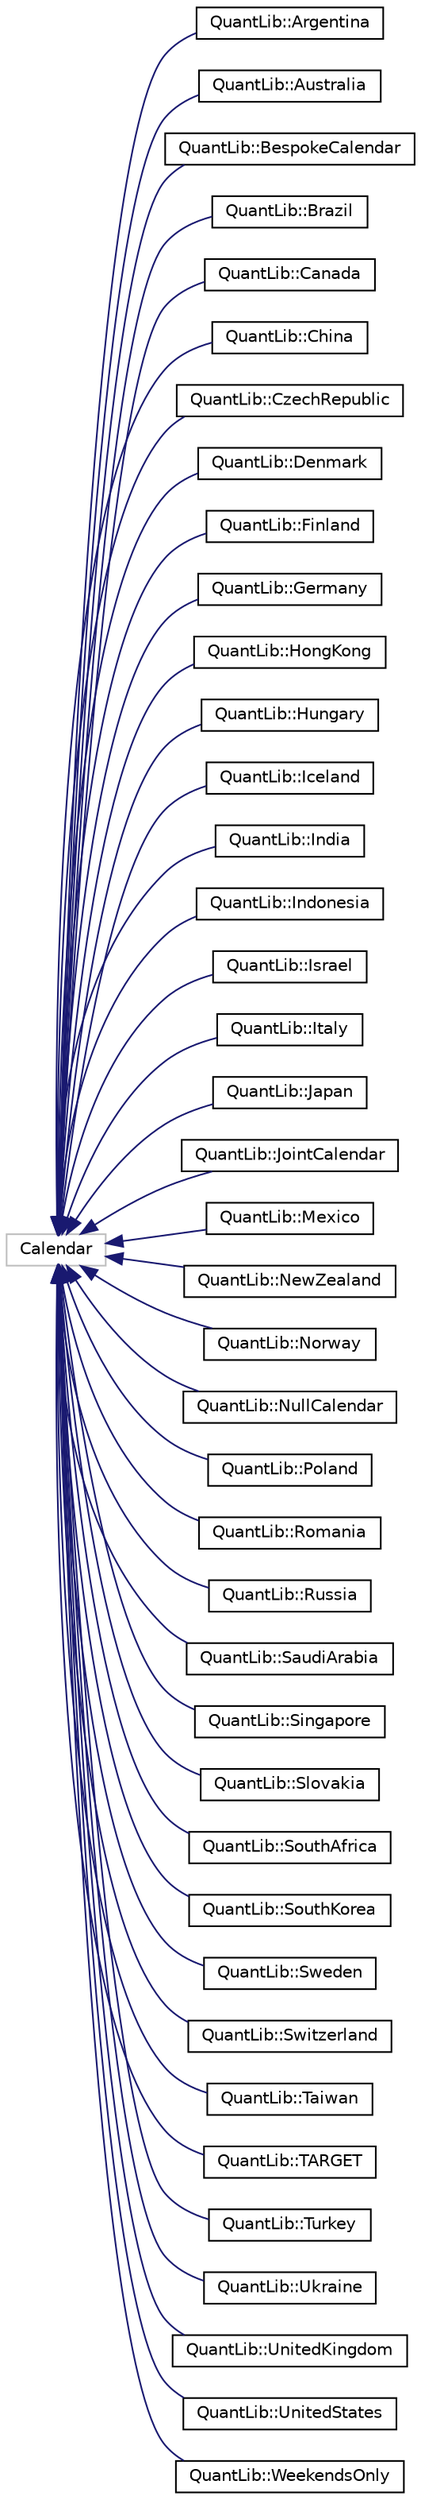 digraph "Graphical Class Hierarchy"
{
  edge [fontname="Helvetica",fontsize="10",labelfontname="Helvetica",labelfontsize="10"];
  node [fontname="Helvetica",fontsize="10",shape=record];
  rankdir="LR";
  Node1 [label="Calendar",height=0.2,width=0.4,color="grey75", fillcolor="white", style="filled"];
  Node1 -> Node2 [dir="back",color="midnightblue",fontsize="10",style="solid",fontname="Helvetica"];
  Node2 [label="QuantLib::Argentina",height=0.2,width=0.4,color="black", fillcolor="white", style="filled",URL="$class_quant_lib_1_1_argentina.html",tooltip="Argentinian calendars. "];
  Node1 -> Node3 [dir="back",color="midnightblue",fontsize="10",style="solid",fontname="Helvetica"];
  Node3 [label="QuantLib::Australia",height=0.2,width=0.4,color="black", fillcolor="white", style="filled",URL="$class_quant_lib_1_1_australia.html",tooltip="Australian calendar. "];
  Node1 -> Node4 [dir="back",color="midnightblue",fontsize="10",style="solid",fontname="Helvetica"];
  Node4 [label="QuantLib::BespokeCalendar",height=0.2,width=0.4,color="black", fillcolor="white", style="filled",URL="$class_quant_lib_1_1_bespoke_calendar.html",tooltip="Bespoke calendar. "];
  Node1 -> Node5 [dir="back",color="midnightblue",fontsize="10",style="solid",fontname="Helvetica"];
  Node5 [label="QuantLib::Brazil",height=0.2,width=0.4,color="black", fillcolor="white", style="filled",URL="$class_quant_lib_1_1_brazil.html",tooltip="Brazilian calendar. "];
  Node1 -> Node6 [dir="back",color="midnightblue",fontsize="10",style="solid",fontname="Helvetica"];
  Node6 [label="QuantLib::Canada",height=0.2,width=0.4,color="black", fillcolor="white", style="filled",URL="$class_quant_lib_1_1_canada.html",tooltip="Canadian calendar. "];
  Node1 -> Node7 [dir="back",color="midnightblue",fontsize="10",style="solid",fontname="Helvetica"];
  Node7 [label="QuantLib::China",height=0.2,width=0.4,color="black", fillcolor="white", style="filled",URL="$class_quant_lib_1_1_china.html",tooltip="Chinese calendar. "];
  Node1 -> Node8 [dir="back",color="midnightblue",fontsize="10",style="solid",fontname="Helvetica"];
  Node8 [label="QuantLib::CzechRepublic",height=0.2,width=0.4,color="black", fillcolor="white", style="filled",URL="$class_quant_lib_1_1_czech_republic.html",tooltip="Czech calendars. "];
  Node1 -> Node9 [dir="back",color="midnightblue",fontsize="10",style="solid",fontname="Helvetica"];
  Node9 [label="QuantLib::Denmark",height=0.2,width=0.4,color="black", fillcolor="white", style="filled",URL="$class_quant_lib_1_1_denmark.html",tooltip="Danish calendar. "];
  Node1 -> Node10 [dir="back",color="midnightblue",fontsize="10",style="solid",fontname="Helvetica"];
  Node10 [label="QuantLib::Finland",height=0.2,width=0.4,color="black", fillcolor="white", style="filled",URL="$class_quant_lib_1_1_finland.html",tooltip="Finnish calendar. "];
  Node1 -> Node11 [dir="back",color="midnightblue",fontsize="10",style="solid",fontname="Helvetica"];
  Node11 [label="QuantLib::Germany",height=0.2,width=0.4,color="black", fillcolor="white", style="filled",URL="$class_quant_lib_1_1_germany.html",tooltip="German calendars. "];
  Node1 -> Node12 [dir="back",color="midnightblue",fontsize="10",style="solid",fontname="Helvetica"];
  Node12 [label="QuantLib::HongKong",height=0.2,width=0.4,color="black", fillcolor="white", style="filled",URL="$class_quant_lib_1_1_hong_kong.html",tooltip="Hong Kong calendars. "];
  Node1 -> Node13 [dir="back",color="midnightblue",fontsize="10",style="solid",fontname="Helvetica"];
  Node13 [label="QuantLib::Hungary",height=0.2,width=0.4,color="black", fillcolor="white", style="filled",URL="$class_quant_lib_1_1_hungary.html",tooltip="Hungarian calendar. "];
  Node1 -> Node14 [dir="back",color="midnightblue",fontsize="10",style="solid",fontname="Helvetica"];
  Node14 [label="QuantLib::Iceland",height=0.2,width=0.4,color="black", fillcolor="white", style="filled",URL="$class_quant_lib_1_1_iceland.html",tooltip="Icelandic calendars. "];
  Node1 -> Node15 [dir="back",color="midnightblue",fontsize="10",style="solid",fontname="Helvetica"];
  Node15 [label="QuantLib::India",height=0.2,width=0.4,color="black", fillcolor="white", style="filled",URL="$class_quant_lib_1_1_india.html",tooltip="Indian calendars. "];
  Node1 -> Node16 [dir="back",color="midnightblue",fontsize="10",style="solid",fontname="Helvetica"];
  Node16 [label="QuantLib::Indonesia",height=0.2,width=0.4,color="black", fillcolor="white", style="filled",URL="$class_quant_lib_1_1_indonesia.html",tooltip="Indonesian calendars "];
  Node1 -> Node17 [dir="back",color="midnightblue",fontsize="10",style="solid",fontname="Helvetica"];
  Node17 [label="QuantLib::Israel",height=0.2,width=0.4,color="black", fillcolor="white", style="filled",URL="$class_quant_lib_1_1_israel.html",tooltip="Israel calendar. "];
  Node1 -> Node18 [dir="back",color="midnightblue",fontsize="10",style="solid",fontname="Helvetica"];
  Node18 [label="QuantLib::Italy",height=0.2,width=0.4,color="black", fillcolor="white", style="filled",URL="$class_quant_lib_1_1_italy.html",tooltip="Italian calendars. "];
  Node1 -> Node19 [dir="back",color="midnightblue",fontsize="10",style="solid",fontname="Helvetica"];
  Node19 [label="QuantLib::Japan",height=0.2,width=0.4,color="black", fillcolor="white", style="filled",URL="$class_quant_lib_1_1_japan.html",tooltip="Japanese calendar. "];
  Node1 -> Node20 [dir="back",color="midnightblue",fontsize="10",style="solid",fontname="Helvetica"];
  Node20 [label="QuantLib::JointCalendar",height=0.2,width=0.4,color="black", fillcolor="white", style="filled",URL="$class_quant_lib_1_1_joint_calendar.html",tooltip="Joint calendar. "];
  Node1 -> Node21 [dir="back",color="midnightblue",fontsize="10",style="solid",fontname="Helvetica"];
  Node21 [label="QuantLib::Mexico",height=0.2,width=0.4,color="black", fillcolor="white", style="filled",URL="$class_quant_lib_1_1_mexico.html",tooltip="Mexican calendars "];
  Node1 -> Node22 [dir="back",color="midnightblue",fontsize="10",style="solid",fontname="Helvetica"];
  Node22 [label="QuantLib::NewZealand",height=0.2,width=0.4,color="black", fillcolor="white", style="filled",URL="$class_quant_lib_1_1_new_zealand.html",tooltip="New Zealand calendar. "];
  Node1 -> Node23 [dir="back",color="midnightblue",fontsize="10",style="solid",fontname="Helvetica"];
  Node23 [label="QuantLib::Norway",height=0.2,width=0.4,color="black", fillcolor="white", style="filled",URL="$class_quant_lib_1_1_norway.html",tooltip="Norwegian calendar. "];
  Node1 -> Node24 [dir="back",color="midnightblue",fontsize="10",style="solid",fontname="Helvetica"];
  Node24 [label="QuantLib::NullCalendar",height=0.2,width=0.4,color="black", fillcolor="white", style="filled",URL="$class_quant_lib_1_1_null_calendar.html",tooltip="Calendar for reproducing theoretical calculations. "];
  Node1 -> Node25 [dir="back",color="midnightblue",fontsize="10",style="solid",fontname="Helvetica"];
  Node25 [label="QuantLib::Poland",height=0.2,width=0.4,color="black", fillcolor="white", style="filled",URL="$class_quant_lib_1_1_poland.html",tooltip="Polish calendar. "];
  Node1 -> Node26 [dir="back",color="midnightblue",fontsize="10",style="solid",fontname="Helvetica"];
  Node26 [label="QuantLib::Romania",height=0.2,width=0.4,color="black", fillcolor="white", style="filled",URL="$class_quant_lib_1_1_romania.html",tooltip="Romanian calendars. "];
  Node1 -> Node27 [dir="back",color="midnightblue",fontsize="10",style="solid",fontname="Helvetica"];
  Node27 [label="QuantLib::Russia",height=0.2,width=0.4,color="black", fillcolor="white", style="filled",URL="$class_quant_lib_1_1_russia.html",tooltip="Russian calendars. "];
  Node1 -> Node28 [dir="back",color="midnightblue",fontsize="10",style="solid",fontname="Helvetica"];
  Node28 [label="QuantLib::SaudiArabia",height=0.2,width=0.4,color="black", fillcolor="white", style="filled",URL="$class_quant_lib_1_1_saudi_arabia.html",tooltip="Saudi Arabian calendar. "];
  Node1 -> Node29 [dir="back",color="midnightblue",fontsize="10",style="solid",fontname="Helvetica"];
  Node29 [label="QuantLib::Singapore",height=0.2,width=0.4,color="black", fillcolor="white", style="filled",URL="$class_quant_lib_1_1_singapore.html",tooltip="Singapore calendars "];
  Node1 -> Node30 [dir="back",color="midnightblue",fontsize="10",style="solid",fontname="Helvetica"];
  Node30 [label="QuantLib::Slovakia",height=0.2,width=0.4,color="black", fillcolor="white", style="filled",URL="$class_quant_lib_1_1_slovakia.html",tooltip="Slovak calendars. "];
  Node1 -> Node31 [dir="back",color="midnightblue",fontsize="10",style="solid",fontname="Helvetica"];
  Node31 [label="QuantLib::SouthAfrica",height=0.2,width=0.4,color="black", fillcolor="white", style="filled",URL="$class_quant_lib_1_1_south_africa.html",tooltip="South-African calendar. "];
  Node1 -> Node32 [dir="back",color="midnightblue",fontsize="10",style="solid",fontname="Helvetica"];
  Node32 [label="QuantLib::SouthKorea",height=0.2,width=0.4,color="black", fillcolor="white", style="filled",URL="$class_quant_lib_1_1_south_korea.html",tooltip="South Korean calendars. "];
  Node1 -> Node33 [dir="back",color="midnightblue",fontsize="10",style="solid",fontname="Helvetica"];
  Node33 [label="QuantLib::Sweden",height=0.2,width=0.4,color="black", fillcolor="white", style="filled",URL="$class_quant_lib_1_1_sweden.html",tooltip="Swedish calendar. "];
  Node1 -> Node34 [dir="back",color="midnightblue",fontsize="10",style="solid",fontname="Helvetica"];
  Node34 [label="QuantLib::Switzerland",height=0.2,width=0.4,color="black", fillcolor="white", style="filled",URL="$class_quant_lib_1_1_switzerland.html",tooltip="Swiss calendar. "];
  Node1 -> Node35 [dir="back",color="midnightblue",fontsize="10",style="solid",fontname="Helvetica"];
  Node35 [label="QuantLib::Taiwan",height=0.2,width=0.4,color="black", fillcolor="white", style="filled",URL="$class_quant_lib_1_1_taiwan.html",tooltip="Taiwanese calendars. "];
  Node1 -> Node36 [dir="back",color="midnightblue",fontsize="10",style="solid",fontname="Helvetica"];
  Node36 [label="QuantLib::TARGET",height=0.2,width=0.4,color="black", fillcolor="white", style="filled",URL="$class_quant_lib_1_1_t_a_r_g_e_t.html",tooltip="TARGET calendar "];
  Node1 -> Node37 [dir="back",color="midnightblue",fontsize="10",style="solid",fontname="Helvetica"];
  Node37 [label="QuantLib::Turkey",height=0.2,width=0.4,color="black", fillcolor="white", style="filled",URL="$class_quant_lib_1_1_turkey.html",tooltip="Turkish calendar. "];
  Node1 -> Node38 [dir="back",color="midnightblue",fontsize="10",style="solid",fontname="Helvetica"];
  Node38 [label="QuantLib::Ukraine",height=0.2,width=0.4,color="black", fillcolor="white", style="filled",URL="$class_quant_lib_1_1_ukraine.html",tooltip="Ukrainian calendars. "];
  Node1 -> Node39 [dir="back",color="midnightblue",fontsize="10",style="solid",fontname="Helvetica"];
  Node39 [label="QuantLib::UnitedKingdom",height=0.2,width=0.4,color="black", fillcolor="white", style="filled",URL="$class_quant_lib_1_1_united_kingdom.html",tooltip="United Kingdom calendars. "];
  Node1 -> Node40 [dir="back",color="midnightblue",fontsize="10",style="solid",fontname="Helvetica"];
  Node40 [label="QuantLib::UnitedStates",height=0.2,width=0.4,color="black", fillcolor="white", style="filled",URL="$class_quant_lib_1_1_united_states.html",tooltip="United States calendars. "];
  Node1 -> Node41 [dir="back",color="midnightblue",fontsize="10",style="solid",fontname="Helvetica"];
  Node41 [label="QuantLib::WeekendsOnly",height=0.2,width=0.4,color="black", fillcolor="white", style="filled",URL="$class_quant_lib_1_1_weekends_only.html",tooltip="Weekends-only calendar. "];
}
